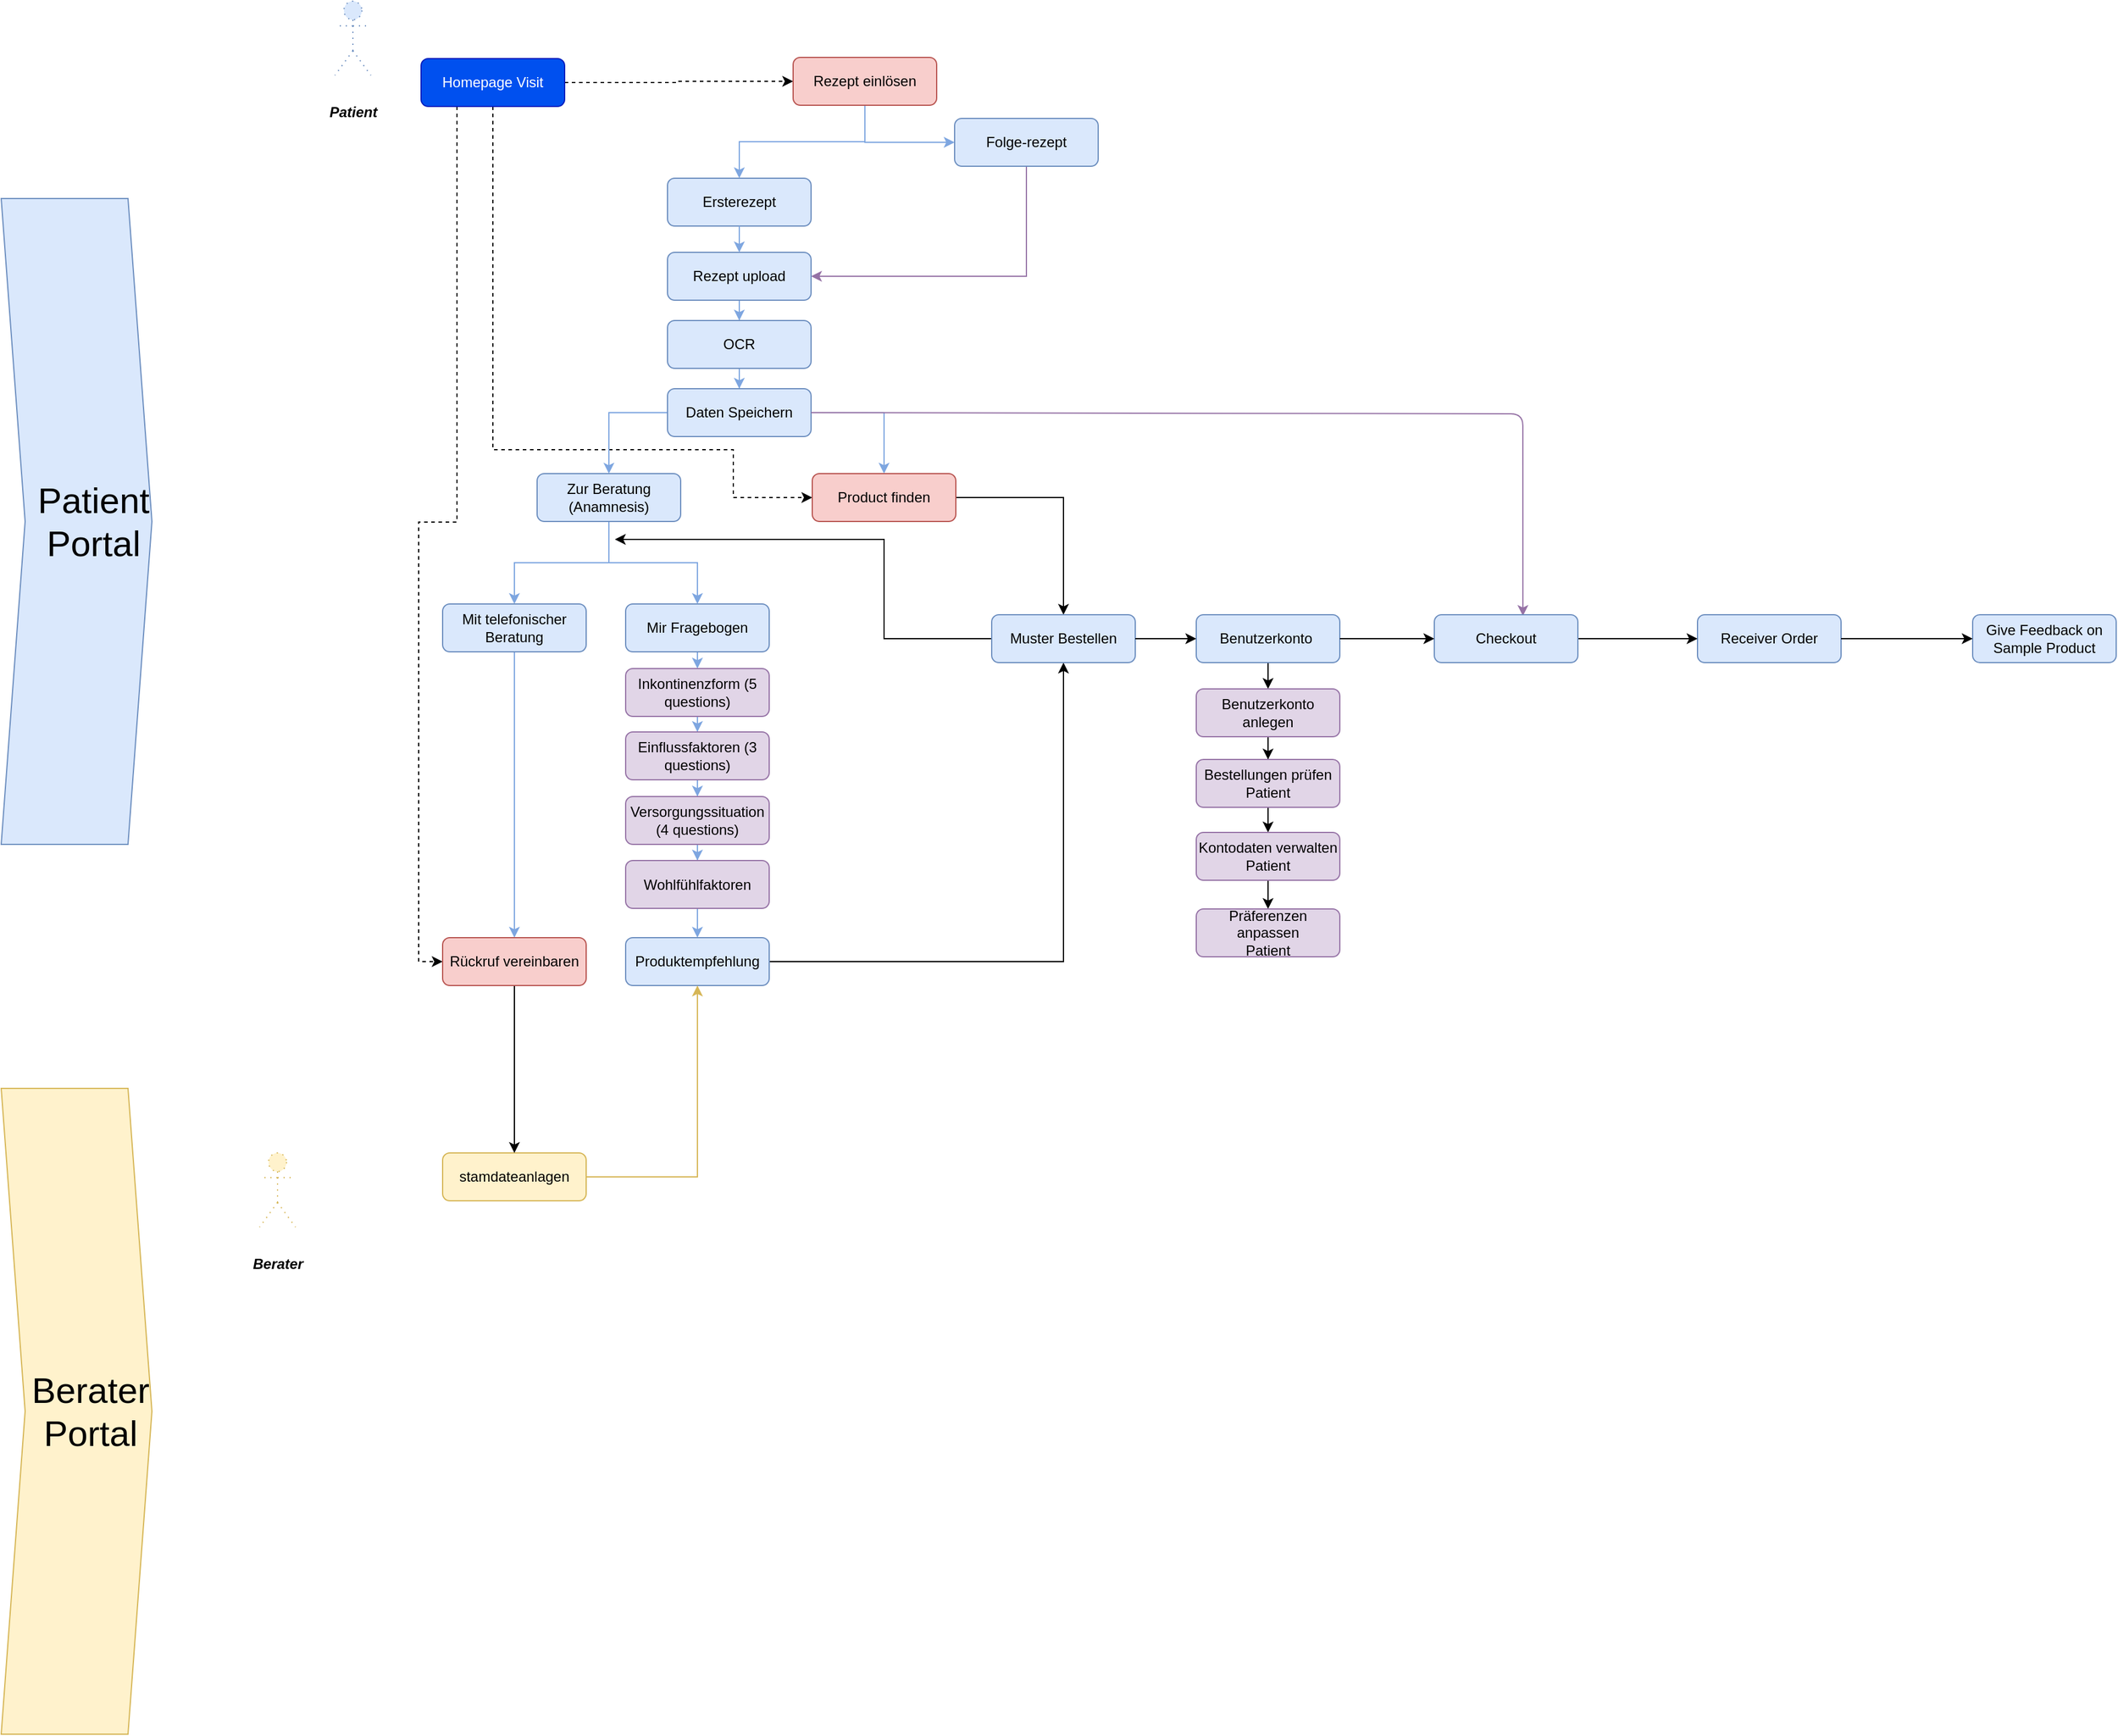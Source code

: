 <mxfile version="13.5.0" type="github">
  <diagram id="yzNUyQcvRCuZJqu9L7W9" name="Page-1">
    <mxGraphModel dx="1695" dy="450" grid="1" gridSize="10" guides="1" tooltips="1" connect="1" arrows="1" fold="1" page="1" pageScale="1" pageWidth="827" pageHeight="1169" math="0" shadow="0">
      <root>
        <mxCell id="0" />
        <mxCell id="1" parent="0" />
        <mxCell id="c7nheeR4Cv1lEZ-zM7IP-1" style="edgeStyle=orthogonalEdgeStyle;rounded=0;orthogonalLoop=1;jettySize=auto;html=1;exitX=1;exitY=0.5;exitDx=0;exitDy=0;entryX=0;entryY=0.5;entryDx=0;entryDy=0;dashed=1;" parent="1" source="c7nheeR4Cv1lEZ-zM7IP-4" target="c7nheeR4Cv1lEZ-zM7IP-7" edge="1">
          <mxGeometry relative="1" as="geometry" />
        </mxCell>
        <mxCell id="c7nheeR4Cv1lEZ-zM7IP-2" style="edgeStyle=orthogonalEdgeStyle;rounded=0;orthogonalLoop=1;jettySize=auto;html=1;exitX=0.5;exitY=1;exitDx=0;exitDy=0;entryX=0;entryY=0.5;entryDx=0;entryDy=0;dashed=1;" parent="1" source="c7nheeR4Cv1lEZ-zM7IP-4" target="c7nheeR4Cv1lEZ-zM7IP-35" edge="1">
          <mxGeometry relative="1" as="geometry">
            <mxPoint x="123" y="84" as="sourcePoint" />
            <mxPoint x="390" y="448" as="targetPoint" />
            <Array as="points">
              <mxPoint x="123" y="420" />
              <mxPoint x="324" y="420" />
              <mxPoint x="324" y="460" />
            </Array>
          </mxGeometry>
        </mxCell>
        <mxCell id="c7nheeR4Cv1lEZ-zM7IP-3" style="edgeStyle=orthogonalEdgeStyle;rounded=0;orthogonalLoop=1;jettySize=auto;html=1;exitX=0.25;exitY=1;exitDx=0;exitDy=0;entryX=0;entryY=0.5;entryDx=0;entryDy=0;strokeColor=#000000;fontSize=30;dashed=1;" parent="1" source="c7nheeR4Cv1lEZ-zM7IP-4" target="c7nheeR4Cv1lEZ-zM7IP-52" edge="1">
          <mxGeometry relative="1" as="geometry" />
        </mxCell>
        <mxCell id="c7nheeR4Cv1lEZ-zM7IP-4" value="Homepage Visit" style="rounded=1;whiteSpace=wrap;html=1;fontSize=12;glass=0;strokeWidth=1;shadow=0;fillColor=#0050ef;strokeColor=#001DBC;fontColor=#ffffff;" parent="1" vertex="1">
          <mxGeometry x="63" y="93" width="120" height="40" as="geometry" />
        </mxCell>
        <mxCell id="c7nheeR4Cv1lEZ-zM7IP-5" style="edgeStyle=orthogonalEdgeStyle;rounded=0;orthogonalLoop=1;jettySize=auto;html=1;exitX=0.5;exitY=1;exitDx=0;exitDy=0;entryX=0.5;entryY=0;entryDx=0;entryDy=0;fillColor=#dae8fc;strokeColor=#7EA6E0;" parent="1" source="c7nheeR4Cv1lEZ-zM7IP-7" target="c7nheeR4Cv1lEZ-zM7IP-22" edge="1">
          <mxGeometry relative="1" as="geometry" />
        </mxCell>
        <mxCell id="c7nheeR4Cv1lEZ-zM7IP-6" style="edgeStyle=orthogonalEdgeStyle;rounded=0;orthogonalLoop=1;jettySize=auto;html=1;exitX=0.5;exitY=1;exitDx=0;exitDy=0;entryX=0;entryY=0.5;entryDx=0;entryDy=0;fontSize=30;strokeColor=#7EA6E0;" parent="1" source="c7nheeR4Cv1lEZ-zM7IP-7" target="c7nheeR4Cv1lEZ-zM7IP-9" edge="1">
          <mxGeometry relative="1" as="geometry" />
        </mxCell>
        <mxCell id="c7nheeR4Cv1lEZ-zM7IP-7" value="Rezept einlösen" style="rounded=1;whiteSpace=wrap;html=1;fontSize=12;glass=0;strokeWidth=1;shadow=0;fillColor=#f8cecc;strokeColor=#b85450;" parent="1" vertex="1">
          <mxGeometry x="374" y="92" width="120" height="40" as="geometry" />
        </mxCell>
        <mxCell id="c7nheeR4Cv1lEZ-zM7IP-8" style="edgeStyle=orthogonalEdgeStyle;rounded=0;orthogonalLoop=1;jettySize=auto;html=1;exitX=0.5;exitY=1;exitDx=0;exitDy=0;entryX=1;entryY=0.5;entryDx=0;entryDy=0;strokeColor=#9673a6;fillColor=#e1d5e7;" parent="1" source="c7nheeR4Cv1lEZ-zM7IP-9" target="c7nheeR4Cv1lEZ-zM7IP-24" edge="1">
          <mxGeometry relative="1" as="geometry" />
        </mxCell>
        <mxCell id="c7nheeR4Cv1lEZ-zM7IP-9" value="Folge-rezept" style="rounded=1;whiteSpace=wrap;html=1;fontSize=12;glass=0;strokeWidth=1;shadow=0;fillColor=#dae8fc;strokeColor=#6c8ebf;" parent="1" vertex="1">
          <mxGeometry x="509" y="143" width="120" height="40" as="geometry" />
        </mxCell>
        <mxCell id="c7nheeR4Cv1lEZ-zM7IP-10" style="edgeStyle=orthogonalEdgeStyle;rounded=0;orthogonalLoop=1;jettySize=auto;html=1;exitX=0.5;exitY=1;exitDx=0;exitDy=0;entryX=0.5;entryY=0;entryDx=0;entryDy=0;strokeColor=#7EA6E0;" parent="1" source="c7nheeR4Cv1lEZ-zM7IP-11" target="c7nheeR4Cv1lEZ-zM7IP-13" edge="1">
          <mxGeometry relative="1" as="geometry" />
        </mxCell>
        <mxCell id="c7nheeR4Cv1lEZ-zM7IP-11" value="Mir Fragebogen" style="rounded=1;whiteSpace=wrap;html=1;fontSize=12;glass=0;strokeWidth=1;shadow=0;fillColor=#dae8fc;strokeColor=#6c8ebf;" parent="1" vertex="1">
          <mxGeometry x="234" y="549" width="120" height="40" as="geometry" />
        </mxCell>
        <mxCell id="c7nheeR4Cv1lEZ-zM7IP-12" value="" style="edgeStyle=orthogonalEdgeStyle;rounded=0;orthogonalLoop=1;jettySize=auto;html=1;strokeColor=#7EA6E0;" parent="1" source="c7nheeR4Cv1lEZ-zM7IP-13" target="c7nheeR4Cv1lEZ-zM7IP-15" edge="1">
          <mxGeometry relative="1" as="geometry" />
        </mxCell>
        <mxCell id="c7nheeR4Cv1lEZ-zM7IP-13" value="Inkontinenzform (5 questions)" style="rounded=1;whiteSpace=wrap;html=1;fontSize=12;glass=0;strokeWidth=1;shadow=0;fillColor=#e1d5e7;strokeColor=#9673a6;" parent="1" vertex="1">
          <mxGeometry x="234" y="603" width="120" height="40" as="geometry" />
        </mxCell>
        <mxCell id="c7nheeR4Cv1lEZ-zM7IP-14" value="" style="edgeStyle=orthogonalEdgeStyle;rounded=0;orthogonalLoop=1;jettySize=auto;html=1;strokeColor=#7EA6E0;" parent="1" source="c7nheeR4Cv1lEZ-zM7IP-15" target="c7nheeR4Cv1lEZ-zM7IP-17" edge="1">
          <mxGeometry relative="1" as="geometry" />
        </mxCell>
        <mxCell id="c7nheeR4Cv1lEZ-zM7IP-15" value="Einflussfaktoren (3 questions)" style="rounded=1;whiteSpace=wrap;html=1;fontSize=12;glass=0;strokeWidth=1;shadow=0;fillColor=#e1d5e7;strokeColor=#9673a6;" parent="1" vertex="1">
          <mxGeometry x="234" y="656" width="120" height="40" as="geometry" />
        </mxCell>
        <mxCell id="c7nheeR4Cv1lEZ-zM7IP-16" value="" style="edgeStyle=orthogonalEdgeStyle;rounded=0;orthogonalLoop=1;jettySize=auto;html=1;strokeColor=#7EA6E0;" parent="1" source="c7nheeR4Cv1lEZ-zM7IP-17" target="c7nheeR4Cv1lEZ-zM7IP-19" edge="1">
          <mxGeometry relative="1" as="geometry" />
        </mxCell>
        <mxCell id="c7nheeR4Cv1lEZ-zM7IP-17" value="Versorgungssituation (4 questions)" style="rounded=1;whiteSpace=wrap;html=1;fontSize=12;glass=0;strokeWidth=1;shadow=0;fillColor=#e1d5e7;strokeColor=#9673a6;" parent="1" vertex="1">
          <mxGeometry x="234" y="710" width="120" height="40" as="geometry" />
        </mxCell>
        <mxCell id="c7nheeR4Cv1lEZ-zM7IP-18" style="edgeStyle=orthogonalEdgeStyle;rounded=0;orthogonalLoop=1;jettySize=auto;html=1;exitX=0.5;exitY=1;exitDx=0;exitDy=0;entryX=0.5;entryY=0;entryDx=0;entryDy=0;strokeColor=#7EA6E0;" parent="1" source="c7nheeR4Cv1lEZ-zM7IP-19" target="c7nheeR4Cv1lEZ-zM7IP-21" edge="1">
          <mxGeometry relative="1" as="geometry" />
        </mxCell>
        <mxCell id="c7nheeR4Cv1lEZ-zM7IP-19" value="Wohlfühlfaktoren" style="rounded=1;whiteSpace=wrap;html=1;fontSize=12;glass=0;strokeWidth=1;shadow=0;fillColor=#e1d5e7;strokeColor=#9673a6;" parent="1" vertex="1">
          <mxGeometry x="234" y="763.5" width="120" height="40" as="geometry" />
        </mxCell>
        <mxCell id="c7nheeR4Cv1lEZ-zM7IP-20" style="edgeStyle=orthogonalEdgeStyle;rounded=0;orthogonalLoop=1;jettySize=auto;html=1;exitX=1;exitY=0.5;exitDx=0;exitDy=0;entryX=0.5;entryY=1;entryDx=0;entryDy=0;fontSize=30;" parent="1" source="c7nheeR4Cv1lEZ-zM7IP-21" target="c7nheeR4Cv1lEZ-zM7IP-39" edge="1">
          <mxGeometry relative="1" as="geometry" />
        </mxCell>
        <mxCell id="c7nheeR4Cv1lEZ-zM7IP-21" value="Produktempfehlung" style="rounded=1;whiteSpace=wrap;html=1;fontSize=12;glass=0;strokeWidth=1;shadow=0;fillColor=#dae8fc;strokeColor=#6c8ebf;" parent="1" vertex="1">
          <mxGeometry x="234" y="828" width="120" height="40" as="geometry" />
        </mxCell>
        <mxCell id="c7nheeR4Cv1lEZ-zM7IP-22" value="Ersterezept" style="rounded=1;whiteSpace=wrap;html=1;fontSize=12;glass=0;strokeWidth=1;shadow=0;fillColor=#dae8fc;strokeColor=#6c8ebf;" parent="1" vertex="1">
          <mxGeometry x="269" y="193" width="120" height="40" as="geometry" />
        </mxCell>
        <mxCell id="c7nheeR4Cv1lEZ-zM7IP-23" value="" style="edgeStyle=orthogonalEdgeStyle;rounded=0;orthogonalLoop=1;jettySize=auto;html=1;strokeColor=#7EA6E0;" parent="1" source="c7nheeR4Cv1lEZ-zM7IP-24" target="c7nheeR4Cv1lEZ-zM7IP-26" edge="1">
          <mxGeometry relative="1" as="geometry" />
        </mxCell>
        <mxCell id="c7nheeR4Cv1lEZ-zM7IP-24" value="Rezept upload" style="rounded=1;whiteSpace=wrap;html=1;fontSize=12;glass=0;strokeWidth=1;shadow=0;fillColor=#dae8fc;strokeColor=#6c8ebf;" parent="1" vertex="1">
          <mxGeometry x="269" y="255" width="120" height="40" as="geometry" />
        </mxCell>
        <mxCell id="c7nheeR4Cv1lEZ-zM7IP-25" value="" style="edgeStyle=orthogonalEdgeStyle;rounded=0;orthogonalLoop=1;jettySize=auto;html=1;strokeColor=#7EA6E0;" parent="1" source="c7nheeR4Cv1lEZ-zM7IP-26" target="c7nheeR4Cv1lEZ-zM7IP-29" edge="1">
          <mxGeometry relative="1" as="geometry" />
        </mxCell>
        <mxCell id="c7nheeR4Cv1lEZ-zM7IP-26" value="OCR" style="rounded=1;whiteSpace=wrap;html=1;fontSize=12;glass=0;strokeWidth=1;shadow=0;fillColor=#dae8fc;strokeColor=#6c8ebf;" parent="1" vertex="1">
          <mxGeometry x="269" y="312" width="120" height="40" as="geometry" />
        </mxCell>
        <mxCell id="c7nheeR4Cv1lEZ-zM7IP-27" style="edgeStyle=orthogonalEdgeStyle;rounded=0;orthogonalLoop=1;jettySize=auto;html=1;exitX=0;exitY=0.5;exitDx=0;exitDy=0;entryX=0.5;entryY=0;entryDx=0;entryDy=0;strokeColor=#7EA6E0;" parent="1" source="c7nheeR4Cv1lEZ-zM7IP-29" target="c7nheeR4Cv1lEZ-zM7IP-33" edge="1">
          <mxGeometry relative="1" as="geometry" />
        </mxCell>
        <mxCell id="c7nheeR4Cv1lEZ-zM7IP-28" style="edgeStyle=orthogonalEdgeStyle;rounded=0;orthogonalLoop=1;jettySize=auto;html=1;exitX=1;exitY=0.5;exitDx=0;exitDy=0;entryX=0.5;entryY=0;entryDx=0;entryDy=0;strokeColor=#7EA6E0;" parent="1" source="c7nheeR4Cv1lEZ-zM7IP-29" target="c7nheeR4Cv1lEZ-zM7IP-35" edge="1">
          <mxGeometry relative="1" as="geometry" />
        </mxCell>
        <mxCell id="c7nheeR4Cv1lEZ-zM7IP-29" value="Daten Speichern" style="rounded=1;whiteSpace=wrap;html=1;fontSize=12;glass=0;strokeWidth=1;shadow=0;fillColor=#dae8fc;strokeColor=#6c8ebf;" parent="1" vertex="1">
          <mxGeometry x="269" y="369" width="120" height="40" as="geometry" />
        </mxCell>
        <mxCell id="c7nheeR4Cv1lEZ-zM7IP-30" value="" style="endArrow=classic;html=1;exitX=0.5;exitY=1;exitDx=0;exitDy=0;entryX=0.5;entryY=0;entryDx=0;entryDy=0;strokeColor=#7EA6E0;" parent="1" source="c7nheeR4Cv1lEZ-zM7IP-22" target="c7nheeR4Cv1lEZ-zM7IP-24" edge="1">
          <mxGeometry width="50" height="50" relative="1" as="geometry">
            <mxPoint x="399" y="136" as="sourcePoint" />
            <mxPoint x="449" y="86" as="targetPoint" />
          </mxGeometry>
        </mxCell>
        <mxCell id="c7nheeR4Cv1lEZ-zM7IP-31" style="edgeStyle=orthogonalEdgeStyle;rounded=0;orthogonalLoop=1;jettySize=auto;html=1;exitX=0.5;exitY=1;exitDx=0;exitDy=0;entryX=0.5;entryY=0;entryDx=0;entryDy=0;strokeColor=#7EA6E0;" parent="1" source="c7nheeR4Cv1lEZ-zM7IP-33" target="c7nheeR4Cv1lEZ-zM7IP-11" edge="1">
          <mxGeometry relative="1" as="geometry" />
        </mxCell>
        <mxCell id="c7nheeR4Cv1lEZ-zM7IP-32" style="edgeStyle=orthogonalEdgeStyle;rounded=0;orthogonalLoop=1;jettySize=auto;html=1;exitX=0.5;exitY=1;exitDx=0;exitDy=0;entryX=0.5;entryY=0;entryDx=0;entryDy=0;strokeColor=#7EA6E0;" parent="1" source="c7nheeR4Cv1lEZ-zM7IP-33" target="c7nheeR4Cv1lEZ-zM7IP-48" edge="1">
          <mxGeometry relative="1" as="geometry" />
        </mxCell>
        <mxCell id="c7nheeR4Cv1lEZ-zM7IP-33" value="Zur Beratung (Anamnesis)" style="rounded=1;whiteSpace=wrap;html=1;fontSize=12;glass=0;strokeWidth=1;shadow=0;fillColor=#dae8fc;strokeColor=#6c8ebf;" parent="1" vertex="1">
          <mxGeometry x="160" y="440" width="120" height="40" as="geometry" />
        </mxCell>
        <mxCell id="c7nheeR4Cv1lEZ-zM7IP-34" style="edgeStyle=orthogonalEdgeStyle;rounded=0;orthogonalLoop=1;jettySize=auto;html=1;exitX=1;exitY=0.5;exitDx=0;exitDy=0;entryX=0.5;entryY=0;entryDx=0;entryDy=0;" parent="1" source="c7nheeR4Cv1lEZ-zM7IP-35" target="c7nheeR4Cv1lEZ-zM7IP-39" edge="1">
          <mxGeometry relative="1" as="geometry" />
        </mxCell>
        <mxCell id="c7nheeR4Cv1lEZ-zM7IP-35" value="Product finden" style="rounded=1;whiteSpace=wrap;html=1;fontSize=12;glass=0;strokeWidth=1;shadow=0;fillColor=#f8cecc;strokeColor=#b85450;" parent="1" vertex="1">
          <mxGeometry x="390" y="440" width="120" height="40" as="geometry" />
        </mxCell>
        <mxCell id="c7nheeR4Cv1lEZ-zM7IP-36" style="edgeStyle=orthogonalEdgeStyle;rounded=0;orthogonalLoop=1;jettySize=auto;html=1;exitX=1;exitY=0.5;exitDx=0;exitDy=0;entryX=0.5;entryY=1;entryDx=0;entryDy=0;strokeColor=#d6b656;fontSize=30;fillColor=#fff2cc;" parent="1" source="c7nheeR4Cv1lEZ-zM7IP-37" target="c7nheeR4Cv1lEZ-zM7IP-21" edge="1">
          <mxGeometry relative="1" as="geometry" />
        </mxCell>
        <mxCell id="c7nheeR4Cv1lEZ-zM7IP-37" value="stamdateanlagen" style="rounded=1;whiteSpace=wrap;html=1;fontSize=12;glass=0;strokeWidth=1;shadow=0;fillColor=#fff2cc;strokeColor=#d6b656;" parent="1" vertex="1">
          <mxGeometry x="81" y="1008" width="120" height="40" as="geometry" />
        </mxCell>
        <mxCell id="c7nheeR4Cv1lEZ-zM7IP-38" style="edgeStyle=orthogonalEdgeStyle;rounded=0;orthogonalLoop=1;jettySize=auto;html=1;exitX=0;exitY=0.5;exitDx=0;exitDy=0;fontSize=30;" parent="1" source="c7nheeR4Cv1lEZ-zM7IP-39" edge="1">
          <mxGeometry relative="1" as="geometry">
            <mxPoint x="225" y="495" as="targetPoint" />
            <Array as="points">
              <mxPoint x="450" y="578" />
              <mxPoint x="450" y="495" />
            </Array>
          </mxGeometry>
        </mxCell>
        <mxCell id="c7nheeR4Cv1lEZ-zM7IP-39" value="Muster Bestellen" style="rounded=1;whiteSpace=wrap;html=1;fontSize=12;glass=0;strokeWidth=1;shadow=0;fillColor=#dae8fc;strokeColor=#6c8ebf;" parent="1" vertex="1">
          <mxGeometry x="540" y="558" width="120" height="40" as="geometry" />
        </mxCell>
        <mxCell id="c7nheeR4Cv1lEZ-zM7IP-40" value="Receiver Order" style="rounded=1;whiteSpace=wrap;html=1;fontSize=12;glass=0;strokeWidth=1;shadow=0;fillColor=#dae8fc;strokeColor=#6c8ebf;" parent="1" vertex="1">
          <mxGeometry x="1130" y="558" width="120" height="40" as="geometry" />
        </mxCell>
        <mxCell id="c7nheeR4Cv1lEZ-zM7IP-41" value="" style="endArrow=classic;html=1;exitX=1;exitY=0.5;exitDx=0;exitDy=0;entryX=0;entryY=0.5;entryDx=0;entryDy=0;" parent="1" source="otgreBZff-5yU0mj7Y0F-3" target="c7nheeR4Cv1lEZ-zM7IP-40" edge="1">
          <mxGeometry width="50" height="50" relative="1" as="geometry">
            <mxPoint x="684" y="653" as="sourcePoint" />
            <mxPoint x="734" y="603" as="targetPoint" />
          </mxGeometry>
        </mxCell>
        <mxCell id="c7nheeR4Cv1lEZ-zM7IP-42" value="" style="edgeStyle=orthogonalEdgeStyle;rounded=0;orthogonalLoop=1;jettySize=auto;html=1;strokeColor=#000000;fontSize=30;" parent="1" source="c7nheeR4Cv1lEZ-zM7IP-43" target="c7nheeR4Cv1lEZ-zM7IP-56" edge="1">
          <mxGeometry relative="1" as="geometry" />
        </mxCell>
        <mxCell id="c7nheeR4Cv1lEZ-zM7IP-43" value="Benutzerkonto&amp;nbsp;" style="rounded=1;whiteSpace=wrap;html=1;fontSize=12;glass=0;strokeWidth=1;shadow=0;fillColor=#dae8fc;strokeColor=#6c8ebf;" parent="1" vertex="1">
          <mxGeometry x="711" y="558" width="120" height="40" as="geometry" />
        </mxCell>
        <mxCell id="c7nheeR4Cv1lEZ-zM7IP-44" value="" style="endArrow=classic;html=1;exitX=1;exitY=0.5;exitDx=0;exitDy=0;entryX=0;entryY=0.5;entryDx=0;entryDy=0;" parent="1" source="c7nheeR4Cv1lEZ-zM7IP-39" target="c7nheeR4Cv1lEZ-zM7IP-43" edge="1">
          <mxGeometry width="50" height="50" relative="1" as="geometry">
            <mxPoint x="800" y="585" as="sourcePoint" />
            <mxPoint x="1008" y="585" as="targetPoint" />
          </mxGeometry>
        </mxCell>
        <mxCell id="c7nheeR4Cv1lEZ-zM7IP-45" value="Give Feedback on Sample Product" style="rounded=1;whiteSpace=wrap;html=1;fontSize=12;glass=0;strokeWidth=1;shadow=0;fillColor=#dae8fc;strokeColor=#6c8ebf;" parent="1" vertex="1">
          <mxGeometry x="1360" y="558" width="120" height="40" as="geometry" />
        </mxCell>
        <mxCell id="c7nheeR4Cv1lEZ-zM7IP-46" value="" style="endArrow=classic;html=1;entryX=0;entryY=0.5;entryDx=0;entryDy=0;exitX=1;exitY=0.5;exitDx=0;exitDy=0;" parent="1" source="c7nheeR4Cv1lEZ-zM7IP-40" target="c7nheeR4Cv1lEZ-zM7IP-45" edge="1">
          <mxGeometry width="50" height="50" relative="1" as="geometry">
            <mxPoint x="1089" y="617" as="sourcePoint" />
            <mxPoint x="1139" y="567" as="targetPoint" />
          </mxGeometry>
        </mxCell>
        <mxCell id="c7nheeR4Cv1lEZ-zM7IP-47" value="" style="edgeStyle=orthogonalEdgeStyle;rounded=0;orthogonalLoop=1;jettySize=auto;html=1;fontSize=30;strokeColor=#7EA6E0;" parent="1" source="c7nheeR4Cv1lEZ-zM7IP-48" target="c7nheeR4Cv1lEZ-zM7IP-52" edge="1">
          <mxGeometry relative="1" as="geometry" />
        </mxCell>
        <mxCell id="c7nheeR4Cv1lEZ-zM7IP-48" value="Mit telefonischer Beratung" style="rounded=1;whiteSpace=wrap;html=1;fillColor=#dae8fc;strokeColor=#6c8ebf;" parent="1" vertex="1">
          <mxGeometry x="81" y="549" width="120" height="40" as="geometry" />
        </mxCell>
        <mxCell id="c7nheeR4Cv1lEZ-zM7IP-49" value="&lt;div&gt;&lt;span&gt;Patient&lt;/span&gt;&lt;/div&gt;&lt;div style=&quot;text-align: center&quot;&gt;&lt;span&gt;Portal&lt;/span&gt;&lt;/div&gt;" style="shape=step;perimeter=stepPerimeter;whiteSpace=wrap;html=1;fixedSize=1;fontSize=30;align=right;fillColor=#dae8fc;strokeColor=#6c8ebf;" parent="1" vertex="1">
          <mxGeometry x="-288" y="210" width="126" height="540" as="geometry" />
        </mxCell>
        <mxCell id="c7nheeR4Cv1lEZ-zM7IP-50" value="Berater&lt;br&gt;&lt;div style=&quot;text-align: center&quot;&gt;&lt;span&gt;Portal&lt;/span&gt;&lt;/div&gt;" style="shape=step;perimeter=stepPerimeter;whiteSpace=wrap;html=1;fixedSize=1;fontSize=30;align=right;fillColor=#fff2cc;strokeColor=#d6b656;" parent="1" vertex="1">
          <mxGeometry x="-288" y="954" width="126" height="540" as="geometry" />
        </mxCell>
        <mxCell id="c7nheeR4Cv1lEZ-zM7IP-51" style="edgeStyle=orthogonalEdgeStyle;rounded=0;orthogonalLoop=1;jettySize=auto;html=1;exitX=0.5;exitY=1;exitDx=0;exitDy=0;entryX=0.5;entryY=0;entryDx=0;entryDy=0;fontSize=30;" parent="1" source="c7nheeR4Cv1lEZ-zM7IP-52" target="c7nheeR4Cv1lEZ-zM7IP-37" edge="1">
          <mxGeometry relative="1" as="geometry" />
        </mxCell>
        <mxCell id="c7nheeR4Cv1lEZ-zM7IP-52" value="Rückruf vereinbaren" style="rounded=1;whiteSpace=wrap;html=1;fillColor=#f8cecc;strokeColor=#b85450;" parent="1" vertex="1">
          <mxGeometry x="81" y="828" width="120" height="40" as="geometry" />
        </mxCell>
        <mxCell id="c7nheeR4Cv1lEZ-zM7IP-53" value="&lt;font style=&quot;font-size: 12px&quot;&gt;&lt;b&gt;&lt;i&gt;Patient&lt;/i&gt;&lt;/b&gt;&lt;/font&gt;" style="shape=umlActor;verticalLabelPosition=bottom;verticalAlign=top;html=1;outlineConnect=0;dashed=1;dashPattern=1 4;fillColor=#dae8fc;fontSize=30;strokeColor=#6c8ebf;" parent="1" vertex="1">
          <mxGeometry x="-9" y="45" width="30" height="62" as="geometry" />
        </mxCell>
        <mxCell id="c7nheeR4Cv1lEZ-zM7IP-54" value="&lt;span style=&quot;font-size: 12px&quot;&gt;&lt;b&gt;&lt;i&gt;Berater&lt;/i&gt;&lt;/b&gt;&lt;/span&gt;" style="shape=umlActor;verticalLabelPosition=bottom;verticalAlign=top;html=1;outlineConnect=0;dashed=1;dashPattern=1 4;fillColor=#fff2cc;fontSize=30;strokeColor=#d6b656;" parent="1" vertex="1">
          <mxGeometry x="-72" y="1008" width="30" height="62" as="geometry" />
        </mxCell>
        <mxCell id="c7nheeR4Cv1lEZ-zM7IP-55" value="" style="edgeStyle=orthogonalEdgeStyle;rounded=0;orthogonalLoop=1;jettySize=auto;html=1;strokeColor=#000000;fontSize=30;" parent="1" source="c7nheeR4Cv1lEZ-zM7IP-56" target="c7nheeR4Cv1lEZ-zM7IP-58" edge="1">
          <mxGeometry relative="1" as="geometry" />
        </mxCell>
        <mxCell id="c7nheeR4Cv1lEZ-zM7IP-56" value="Benutzerkonto anlegen" style="rounded=1;whiteSpace=wrap;html=1;fontSize=12;glass=0;strokeWidth=1;shadow=0;fillColor=#e1d5e7;strokeColor=#9673a6;" parent="1" vertex="1">
          <mxGeometry x="711" y="620" width="120" height="40" as="geometry" />
        </mxCell>
        <mxCell id="c7nheeR4Cv1lEZ-zM7IP-57" value="" style="edgeStyle=orthogonalEdgeStyle;rounded=0;orthogonalLoop=1;jettySize=auto;html=1;strokeColor=#000000;fontSize=30;" parent="1" source="c7nheeR4Cv1lEZ-zM7IP-58" target="c7nheeR4Cv1lEZ-zM7IP-60" edge="1">
          <mxGeometry relative="1" as="geometry" />
        </mxCell>
        <mxCell id="c7nheeR4Cv1lEZ-zM7IP-58" value="Bestellungen prüfen Patient" style="rounded=1;whiteSpace=wrap;html=1;fontSize=12;glass=0;strokeWidth=1;shadow=0;fillColor=#e1d5e7;strokeColor=#9673a6;" parent="1" vertex="1">
          <mxGeometry x="711" y="679" width="120" height="40" as="geometry" />
        </mxCell>
        <mxCell id="c7nheeR4Cv1lEZ-zM7IP-59" value="" style="edgeStyle=orthogonalEdgeStyle;rounded=0;orthogonalLoop=1;jettySize=auto;html=1;strokeColor=#000000;fontSize=30;" parent="1" source="c7nheeR4Cv1lEZ-zM7IP-60" target="c7nheeR4Cv1lEZ-zM7IP-61" edge="1">
          <mxGeometry relative="1" as="geometry" />
        </mxCell>
        <mxCell id="c7nheeR4Cv1lEZ-zM7IP-60" value="&lt;div&gt;Kontodaten verwalten&lt;/div&gt;&lt;div&gt;Patient&lt;/div&gt;" style="rounded=1;whiteSpace=wrap;html=1;fontSize=12;glass=0;strokeWidth=1;shadow=0;fillColor=#e1d5e7;strokeColor=#9673a6;" parent="1" vertex="1">
          <mxGeometry x="711" y="740" width="120" height="40" as="geometry" />
        </mxCell>
        <mxCell id="c7nheeR4Cv1lEZ-zM7IP-61" value="&lt;div&gt;Präferenzen anpassen&lt;/div&gt;&lt;div&gt;Patient&lt;/div&gt;" style="rounded=1;whiteSpace=wrap;html=1;fontSize=12;glass=0;strokeWidth=1;shadow=0;fillColor=#e1d5e7;strokeColor=#9673a6;" parent="1" vertex="1">
          <mxGeometry x="711" y="804" width="120" height="40" as="geometry" />
        </mxCell>
        <mxCell id="otgreBZff-5yU0mj7Y0F-2" value="" style="endArrow=classic;html=1;fillColor=#e1d5e7;exitX=1;exitY=0.5;exitDx=0;exitDy=0;entryX=0.617;entryY=0.025;entryDx=0;entryDy=0;entryPerimeter=0;strokeColor=#9673a6;" edge="1" parent="1" source="c7nheeR4Cv1lEZ-zM7IP-29" target="otgreBZff-5yU0mj7Y0F-3">
          <mxGeometry width="50" height="50" relative="1" as="geometry">
            <mxPoint x="520" y="410" as="sourcePoint" />
            <mxPoint x="890" y="540" as="targetPoint" />
            <Array as="points">
              <mxPoint x="984" y="390" />
            </Array>
          </mxGeometry>
        </mxCell>
        <mxCell id="otgreBZff-5yU0mj7Y0F-3" value="Checkout" style="rounded=1;whiteSpace=wrap;html=1;fontSize=12;glass=0;strokeWidth=1;shadow=0;fillColor=#dae8fc;strokeColor=#6c8ebf;" vertex="1" parent="1">
          <mxGeometry x="910" y="558" width="120" height="40" as="geometry" />
        </mxCell>
        <mxCell id="otgreBZff-5yU0mj7Y0F-4" value="" style="endArrow=classic;html=1;exitX=1;exitY=0.5;exitDx=0;exitDy=0;entryX=0;entryY=0.5;entryDx=0;entryDy=0;" edge="1" parent="1" source="c7nheeR4Cv1lEZ-zM7IP-43" target="otgreBZff-5yU0mj7Y0F-3">
          <mxGeometry width="50" height="50" relative="1" as="geometry">
            <mxPoint x="831" y="578" as="sourcePoint" />
            <mxPoint x="1130" y="578" as="targetPoint" />
          </mxGeometry>
        </mxCell>
      </root>
    </mxGraphModel>
  </diagram>
</mxfile>
